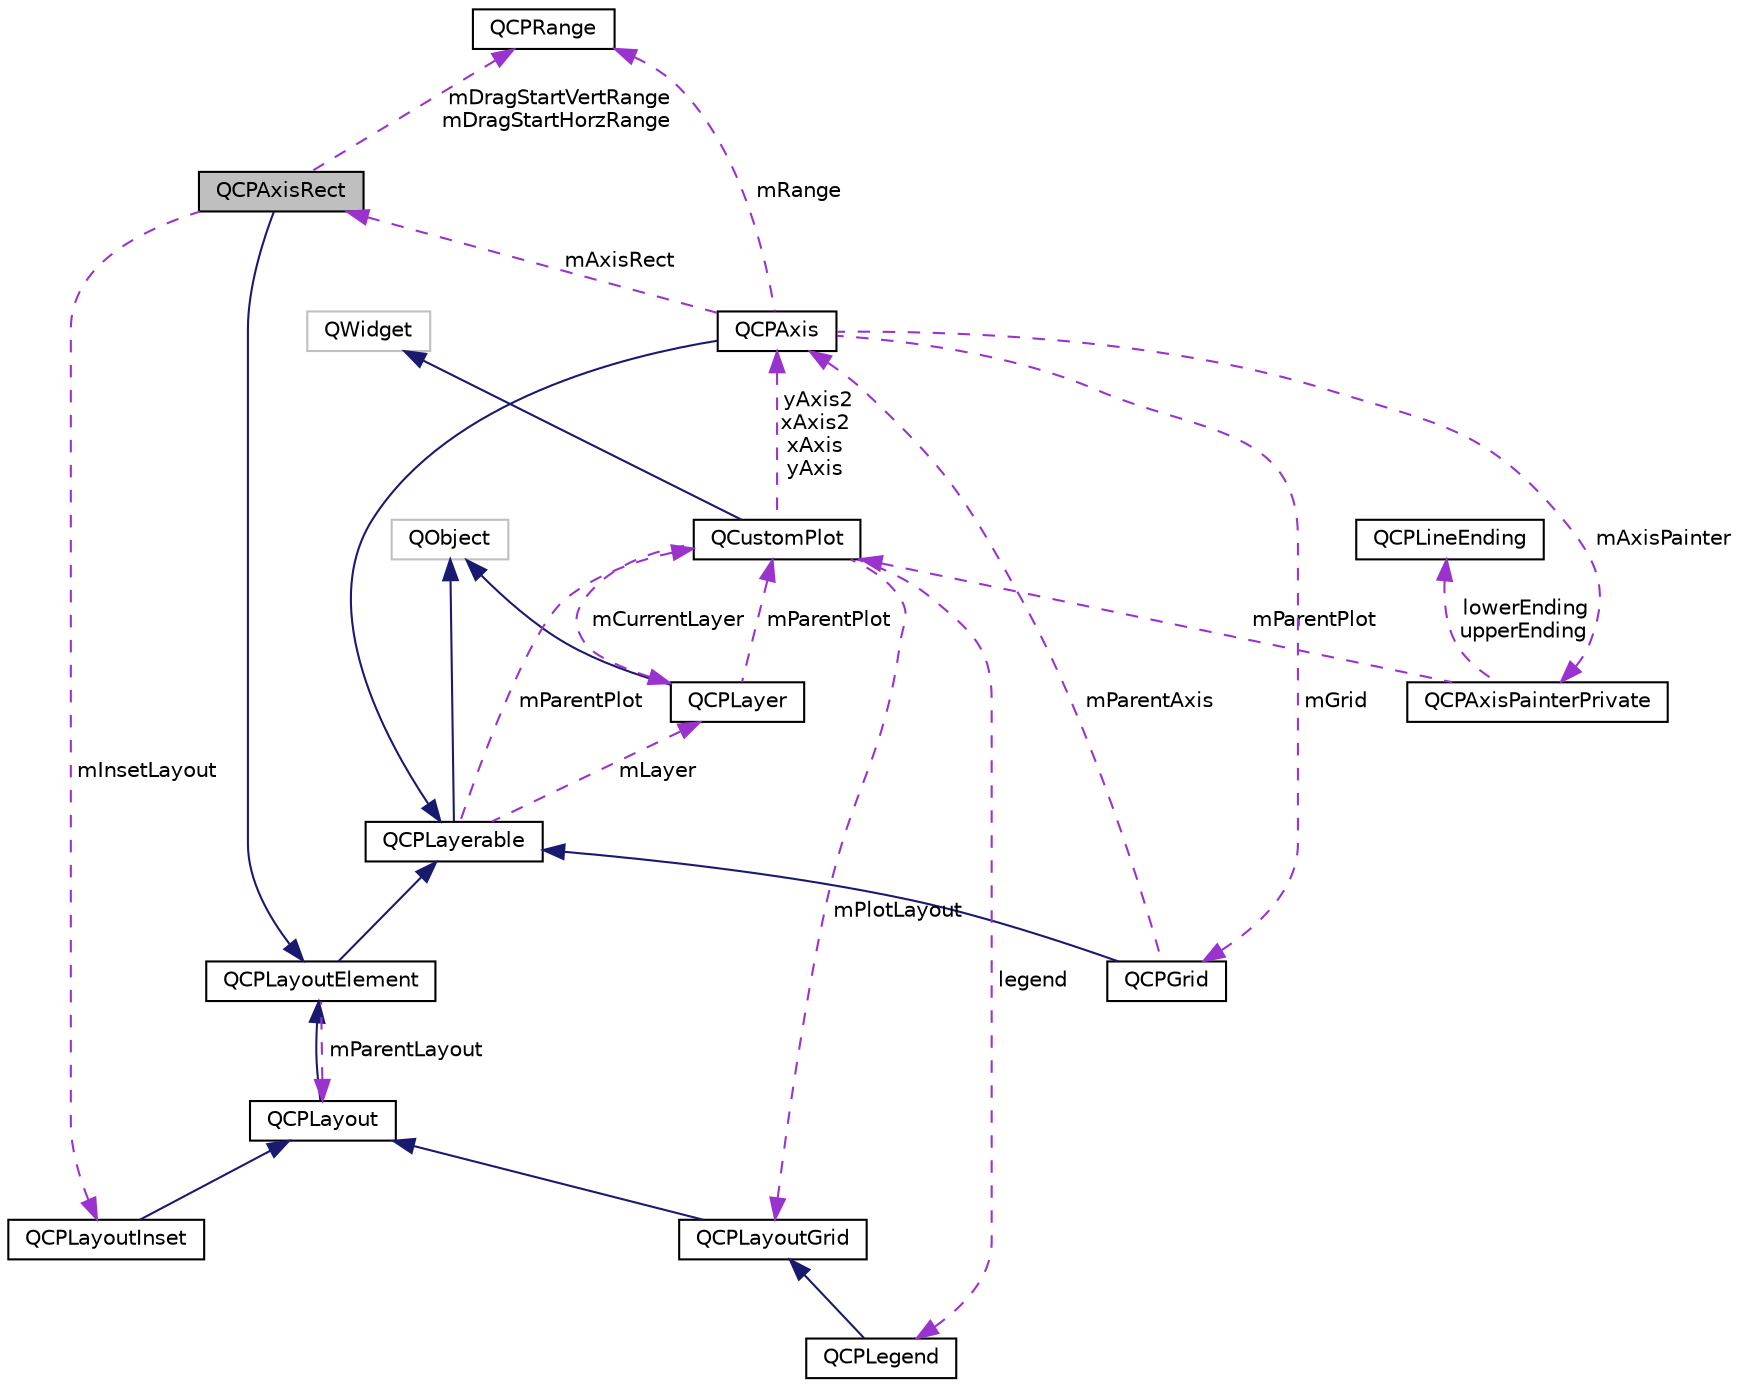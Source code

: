 digraph "QCPAxisRect"
{
  edge [fontname="Helvetica",fontsize="10",labelfontname="Helvetica",labelfontsize="10"];
  node [fontname="Helvetica",fontsize="10",shape=record];
  Node1 [label="QCPAxisRect",height=0.2,width=0.4,color="black", fillcolor="grey75", style="filled", fontcolor="black"];
  Node2 -> Node1 [dir="back",color="midnightblue",fontsize="10",style="solid"];
  Node2 [label="QCPLayoutElement",height=0.2,width=0.4,color="black", fillcolor="white", style="filled",URL="$class_q_c_p_layout_element.html",tooltip="The abstract base class for all objects that form the layout system. "];
  Node3 -> Node2 [dir="back",color="midnightblue",fontsize="10",style="solid"];
  Node3 [label="QCPLayerable",height=0.2,width=0.4,color="black", fillcolor="white", style="filled",URL="$class_q_c_p_layerable.html",tooltip="Base class for all drawable objects. "];
  Node4 -> Node3 [dir="back",color="midnightblue",fontsize="10",style="solid"];
  Node4 [label="QObject",height=0.2,width=0.4,color="grey75", fillcolor="white", style="filled"];
  Node5 -> Node3 [dir="back",color="darkorchid3",fontsize="10",style="dashed",label=" mLayer" ];
  Node5 [label="QCPLayer",height=0.2,width=0.4,color="black", fillcolor="white", style="filled",URL="$class_q_c_p_layer.html",tooltip="A layer that may contain objects, to control the rendering order. "];
  Node4 -> Node5 [dir="back",color="midnightblue",fontsize="10",style="solid"];
  Node6 -> Node5 [dir="back",color="darkorchid3",fontsize="10",style="dashed",label=" mParentPlot" ];
  Node6 [label="QCustomPlot",height=0.2,width=0.4,color="black", fillcolor="white", style="filled",URL="$class_q_custom_plot.html",tooltip="The central class of the library. This is the QWidget which displays the plot and interacts with the ..."];
  Node7 -> Node6 [dir="back",color="midnightblue",fontsize="10",style="solid"];
  Node7 [label="QWidget",height=0.2,width=0.4,color="grey75", fillcolor="white", style="filled"];
  Node5 -> Node6 [dir="back",color="darkorchid3",fontsize="10",style="dashed",label=" mCurrentLayer" ];
  Node8 -> Node6 [dir="back",color="darkorchid3",fontsize="10",style="dashed",label=" mPlotLayout" ];
  Node8 [label="QCPLayoutGrid",height=0.2,width=0.4,color="black", fillcolor="white", style="filled",URL="$class_q_c_p_layout_grid.html",tooltip="A layout that arranges child elements in a grid. "];
  Node9 -> Node8 [dir="back",color="midnightblue",fontsize="10",style="solid"];
  Node9 [label="QCPLayout",height=0.2,width=0.4,color="black", fillcolor="white", style="filled",URL="$class_q_c_p_layout.html",tooltip="The abstract base class for layouts. "];
  Node2 -> Node9 [dir="back",color="midnightblue",fontsize="10",style="solid"];
  Node10 -> Node6 [dir="back",color="darkorchid3",fontsize="10",style="dashed",label=" yAxis2\nxAxis2\nxAxis\nyAxis" ];
  Node10 [label="QCPAxis",height=0.2,width=0.4,color="black", fillcolor="white", style="filled",URL="$class_q_c_p_axis.html",tooltip="Manages a single axis inside a QCustomPlot. "];
  Node3 -> Node10 [dir="back",color="midnightblue",fontsize="10",style="solid"];
  Node11 -> Node10 [dir="back",color="darkorchid3",fontsize="10",style="dashed",label=" mRange" ];
  Node11 [label="QCPRange",height=0.2,width=0.4,color="black", fillcolor="white", style="filled",URL="$class_q_c_p_range.html",tooltip="Represents the range an axis is encompassing. "];
  Node12 -> Node10 [dir="back",color="darkorchid3",fontsize="10",style="dashed",label=" mAxisPainter" ];
  Node12 [label="QCPAxisPainterPrivate",height=0.2,width=0.4,color="black", fillcolor="white", style="filled",URL="$class_q_c_p_axis_painter_private.html"];
  Node13 -> Node12 [dir="back",color="darkorchid3",fontsize="10",style="dashed",label=" lowerEnding\nupperEnding" ];
  Node13 [label="QCPLineEnding",height=0.2,width=0.4,color="black", fillcolor="white", style="filled",URL="$class_q_c_p_line_ending.html",tooltip="Handles the different ending decorations for line-like items. "];
  Node6 -> Node12 [dir="back",color="darkorchid3",fontsize="10",style="dashed",label=" mParentPlot" ];
  Node14 -> Node10 [dir="back",color="darkorchid3",fontsize="10",style="dashed",label=" mGrid" ];
  Node14 [label="QCPGrid",height=0.2,width=0.4,color="black", fillcolor="white", style="filled",URL="$class_q_c_p_grid.html",tooltip="Responsible for drawing the grid of a QCPAxis. "];
  Node3 -> Node14 [dir="back",color="midnightblue",fontsize="10",style="solid"];
  Node10 -> Node14 [dir="back",color="darkorchid3",fontsize="10",style="dashed",label=" mParentAxis" ];
  Node1 -> Node10 [dir="back",color="darkorchid3",fontsize="10",style="dashed",label=" mAxisRect" ];
  Node15 -> Node6 [dir="back",color="darkorchid3",fontsize="10",style="dashed",label=" legend" ];
  Node15 [label="QCPLegend",height=0.2,width=0.4,color="black", fillcolor="white", style="filled",URL="$class_q_c_p_legend.html",tooltip="Manages a legend inside a QCustomPlot. "];
  Node8 -> Node15 [dir="back",color="midnightblue",fontsize="10",style="solid"];
  Node6 -> Node3 [dir="back",color="darkorchid3",fontsize="10",style="dashed",label=" mParentPlot" ];
  Node9 -> Node2 [dir="back",color="darkorchid3",fontsize="10",style="dashed",label=" mParentLayout" ];
  Node16 -> Node1 [dir="back",color="darkorchid3",fontsize="10",style="dashed",label=" mInsetLayout" ];
  Node16 [label="QCPLayoutInset",height=0.2,width=0.4,color="black", fillcolor="white", style="filled",URL="$class_q_c_p_layout_inset.html",tooltip="A layout that places child elements aligned to the border or arbitrarily positioned. "];
  Node9 -> Node16 [dir="back",color="midnightblue",fontsize="10",style="solid"];
  Node11 -> Node1 [dir="back",color="darkorchid3",fontsize="10",style="dashed",label=" mDragStartVertRange\nmDragStartHorzRange" ];
}
